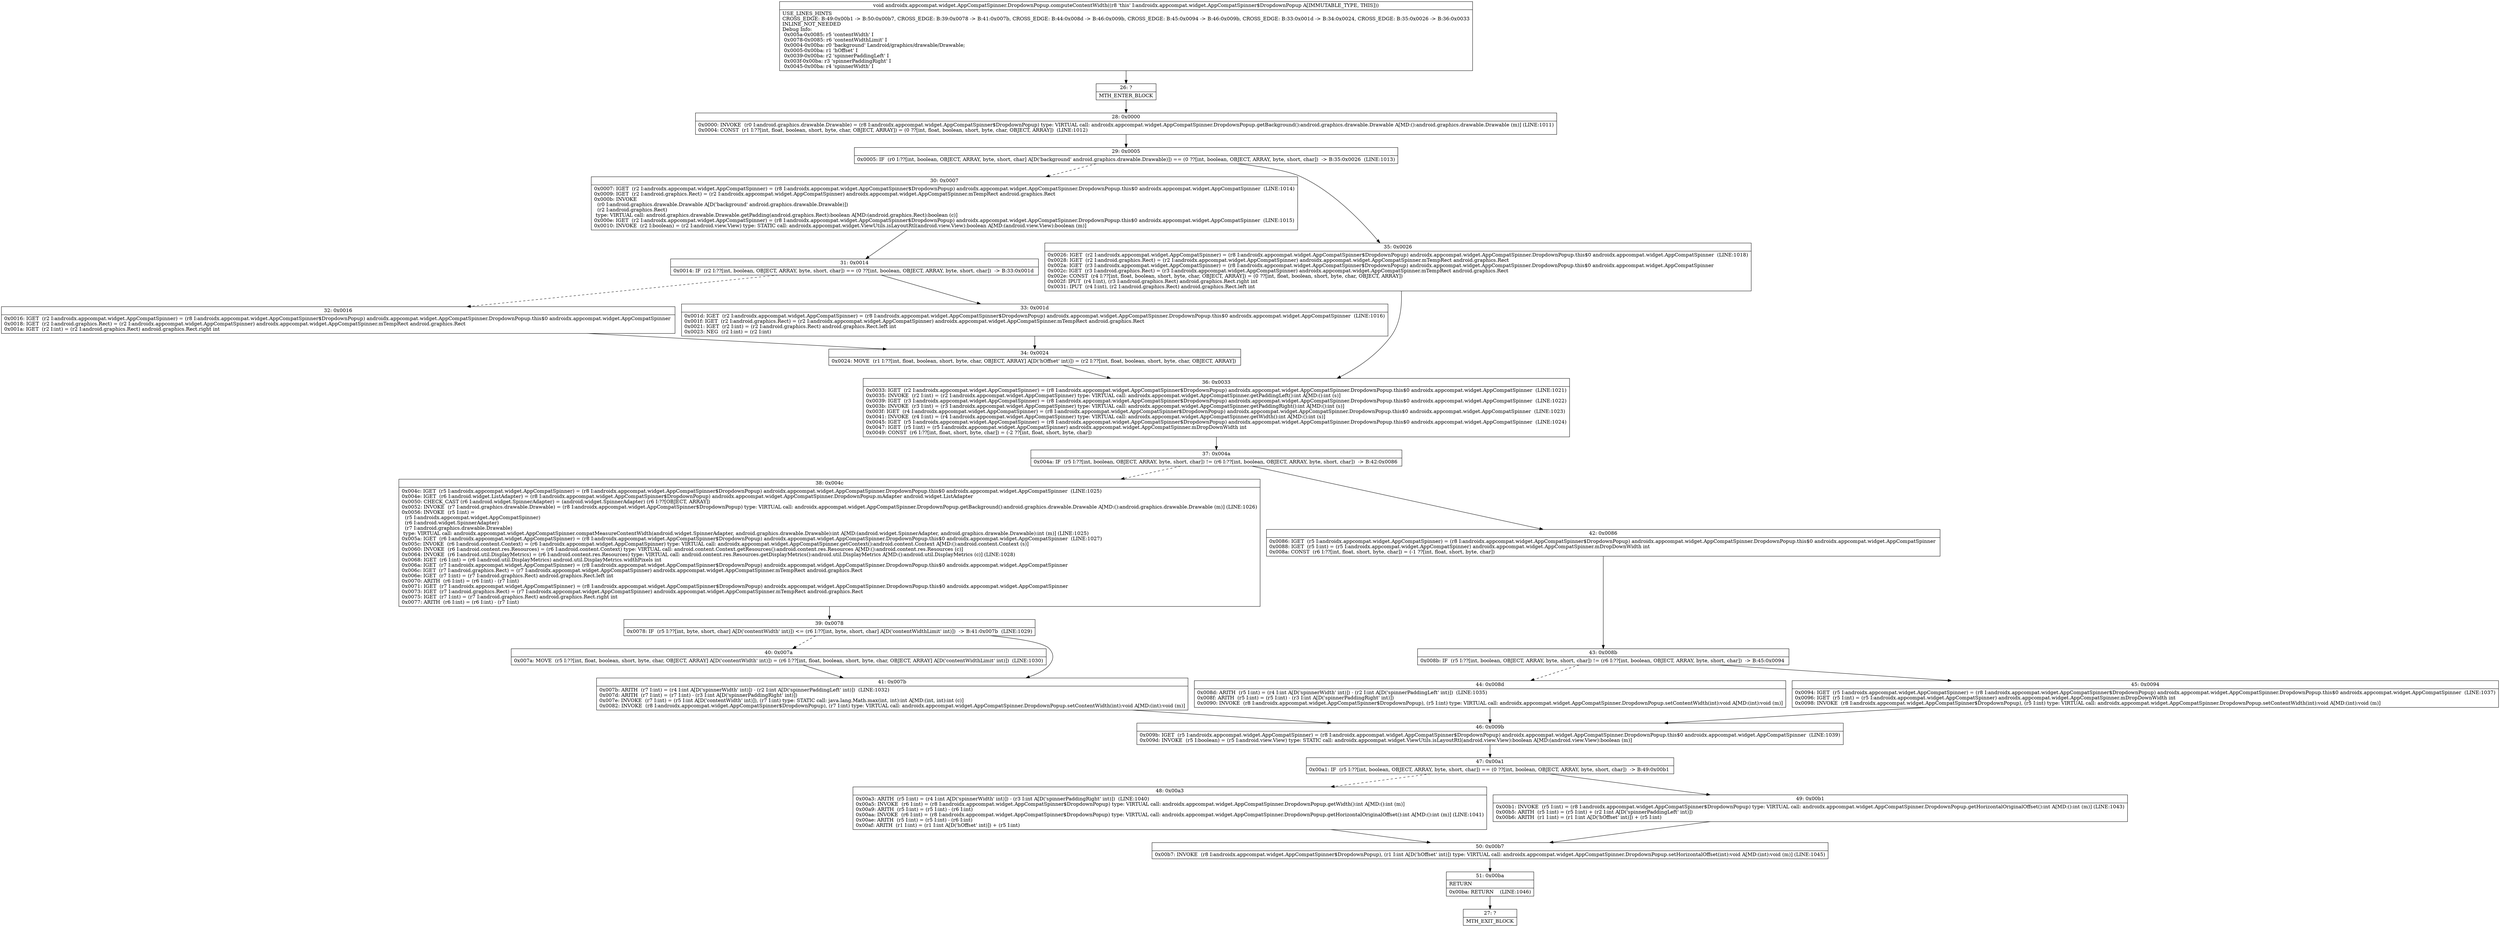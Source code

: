 digraph "CFG forandroidx.appcompat.widget.AppCompatSpinner.DropdownPopup.computeContentWidth()V" {
Node_26 [shape=record,label="{26\:\ ?|MTH_ENTER_BLOCK\l}"];
Node_28 [shape=record,label="{28\:\ 0x0000|0x0000: INVOKE  (r0 I:android.graphics.drawable.Drawable) = (r8 I:androidx.appcompat.widget.AppCompatSpinner$DropdownPopup) type: VIRTUAL call: androidx.appcompat.widget.AppCompatSpinner.DropdownPopup.getBackground():android.graphics.drawable.Drawable A[MD:():android.graphics.drawable.Drawable (m)] (LINE:1011)\l0x0004: CONST  (r1 I:??[int, float, boolean, short, byte, char, OBJECT, ARRAY]) = (0 ??[int, float, boolean, short, byte, char, OBJECT, ARRAY])  (LINE:1012)\l}"];
Node_29 [shape=record,label="{29\:\ 0x0005|0x0005: IF  (r0 I:??[int, boolean, OBJECT, ARRAY, byte, short, char] A[D('background' android.graphics.drawable.Drawable)]) == (0 ??[int, boolean, OBJECT, ARRAY, byte, short, char])  \-\> B:35:0x0026  (LINE:1013)\l}"];
Node_30 [shape=record,label="{30\:\ 0x0007|0x0007: IGET  (r2 I:androidx.appcompat.widget.AppCompatSpinner) = (r8 I:androidx.appcompat.widget.AppCompatSpinner$DropdownPopup) androidx.appcompat.widget.AppCompatSpinner.DropdownPopup.this$0 androidx.appcompat.widget.AppCompatSpinner  (LINE:1014)\l0x0009: IGET  (r2 I:android.graphics.Rect) = (r2 I:androidx.appcompat.widget.AppCompatSpinner) androidx.appcompat.widget.AppCompatSpinner.mTempRect android.graphics.Rect \l0x000b: INVOKE  \l  (r0 I:android.graphics.drawable.Drawable A[D('background' android.graphics.drawable.Drawable)])\l  (r2 I:android.graphics.Rect)\l type: VIRTUAL call: android.graphics.drawable.Drawable.getPadding(android.graphics.Rect):boolean A[MD:(android.graphics.Rect):boolean (c)]\l0x000e: IGET  (r2 I:androidx.appcompat.widget.AppCompatSpinner) = (r8 I:androidx.appcompat.widget.AppCompatSpinner$DropdownPopup) androidx.appcompat.widget.AppCompatSpinner.DropdownPopup.this$0 androidx.appcompat.widget.AppCompatSpinner  (LINE:1015)\l0x0010: INVOKE  (r2 I:boolean) = (r2 I:android.view.View) type: STATIC call: androidx.appcompat.widget.ViewUtils.isLayoutRtl(android.view.View):boolean A[MD:(android.view.View):boolean (m)]\l}"];
Node_31 [shape=record,label="{31\:\ 0x0014|0x0014: IF  (r2 I:??[int, boolean, OBJECT, ARRAY, byte, short, char]) == (0 ??[int, boolean, OBJECT, ARRAY, byte, short, char])  \-\> B:33:0x001d \l}"];
Node_32 [shape=record,label="{32\:\ 0x0016|0x0016: IGET  (r2 I:androidx.appcompat.widget.AppCompatSpinner) = (r8 I:androidx.appcompat.widget.AppCompatSpinner$DropdownPopup) androidx.appcompat.widget.AppCompatSpinner.DropdownPopup.this$0 androidx.appcompat.widget.AppCompatSpinner \l0x0018: IGET  (r2 I:android.graphics.Rect) = (r2 I:androidx.appcompat.widget.AppCompatSpinner) androidx.appcompat.widget.AppCompatSpinner.mTempRect android.graphics.Rect \l0x001a: IGET  (r2 I:int) = (r2 I:android.graphics.Rect) android.graphics.Rect.right int \l}"];
Node_34 [shape=record,label="{34\:\ 0x0024|0x0024: MOVE  (r1 I:??[int, float, boolean, short, byte, char, OBJECT, ARRAY] A[D('hOffset' int)]) = (r2 I:??[int, float, boolean, short, byte, char, OBJECT, ARRAY]) \l}"];
Node_36 [shape=record,label="{36\:\ 0x0033|0x0033: IGET  (r2 I:androidx.appcompat.widget.AppCompatSpinner) = (r8 I:androidx.appcompat.widget.AppCompatSpinner$DropdownPopup) androidx.appcompat.widget.AppCompatSpinner.DropdownPopup.this$0 androidx.appcompat.widget.AppCompatSpinner  (LINE:1021)\l0x0035: INVOKE  (r2 I:int) = (r2 I:androidx.appcompat.widget.AppCompatSpinner) type: VIRTUAL call: androidx.appcompat.widget.AppCompatSpinner.getPaddingLeft():int A[MD:():int (s)]\l0x0039: IGET  (r3 I:androidx.appcompat.widget.AppCompatSpinner) = (r8 I:androidx.appcompat.widget.AppCompatSpinner$DropdownPopup) androidx.appcompat.widget.AppCompatSpinner.DropdownPopup.this$0 androidx.appcompat.widget.AppCompatSpinner  (LINE:1022)\l0x003b: INVOKE  (r3 I:int) = (r3 I:androidx.appcompat.widget.AppCompatSpinner) type: VIRTUAL call: androidx.appcompat.widget.AppCompatSpinner.getPaddingRight():int A[MD:():int (s)]\l0x003f: IGET  (r4 I:androidx.appcompat.widget.AppCompatSpinner) = (r8 I:androidx.appcompat.widget.AppCompatSpinner$DropdownPopup) androidx.appcompat.widget.AppCompatSpinner.DropdownPopup.this$0 androidx.appcompat.widget.AppCompatSpinner  (LINE:1023)\l0x0041: INVOKE  (r4 I:int) = (r4 I:androidx.appcompat.widget.AppCompatSpinner) type: VIRTUAL call: androidx.appcompat.widget.AppCompatSpinner.getWidth():int A[MD:():int (s)]\l0x0045: IGET  (r5 I:androidx.appcompat.widget.AppCompatSpinner) = (r8 I:androidx.appcompat.widget.AppCompatSpinner$DropdownPopup) androidx.appcompat.widget.AppCompatSpinner.DropdownPopup.this$0 androidx.appcompat.widget.AppCompatSpinner  (LINE:1024)\l0x0047: IGET  (r5 I:int) = (r5 I:androidx.appcompat.widget.AppCompatSpinner) androidx.appcompat.widget.AppCompatSpinner.mDropDownWidth int \l0x0049: CONST  (r6 I:??[int, float, short, byte, char]) = (\-2 ??[int, float, short, byte, char]) \l}"];
Node_37 [shape=record,label="{37\:\ 0x004a|0x004a: IF  (r5 I:??[int, boolean, OBJECT, ARRAY, byte, short, char]) != (r6 I:??[int, boolean, OBJECT, ARRAY, byte, short, char])  \-\> B:42:0x0086 \l}"];
Node_38 [shape=record,label="{38\:\ 0x004c|0x004c: IGET  (r5 I:androidx.appcompat.widget.AppCompatSpinner) = (r8 I:androidx.appcompat.widget.AppCompatSpinner$DropdownPopup) androidx.appcompat.widget.AppCompatSpinner.DropdownPopup.this$0 androidx.appcompat.widget.AppCompatSpinner  (LINE:1025)\l0x004e: IGET  (r6 I:android.widget.ListAdapter) = (r8 I:androidx.appcompat.widget.AppCompatSpinner$DropdownPopup) androidx.appcompat.widget.AppCompatSpinner.DropdownPopup.mAdapter android.widget.ListAdapter \l0x0050: CHECK_CAST (r6 I:android.widget.SpinnerAdapter) = (android.widget.SpinnerAdapter) (r6 I:??[OBJECT, ARRAY]) \l0x0052: INVOKE  (r7 I:android.graphics.drawable.Drawable) = (r8 I:androidx.appcompat.widget.AppCompatSpinner$DropdownPopup) type: VIRTUAL call: androidx.appcompat.widget.AppCompatSpinner.DropdownPopup.getBackground():android.graphics.drawable.Drawable A[MD:():android.graphics.drawable.Drawable (m)] (LINE:1026)\l0x0056: INVOKE  (r5 I:int) = \l  (r5 I:androidx.appcompat.widget.AppCompatSpinner)\l  (r6 I:android.widget.SpinnerAdapter)\l  (r7 I:android.graphics.drawable.Drawable)\l type: VIRTUAL call: androidx.appcompat.widget.AppCompatSpinner.compatMeasureContentWidth(android.widget.SpinnerAdapter, android.graphics.drawable.Drawable):int A[MD:(android.widget.SpinnerAdapter, android.graphics.drawable.Drawable):int (m)] (LINE:1025)\l0x005a: IGET  (r6 I:androidx.appcompat.widget.AppCompatSpinner) = (r8 I:androidx.appcompat.widget.AppCompatSpinner$DropdownPopup) androidx.appcompat.widget.AppCompatSpinner.DropdownPopup.this$0 androidx.appcompat.widget.AppCompatSpinner  (LINE:1027)\l0x005c: INVOKE  (r6 I:android.content.Context) = (r6 I:androidx.appcompat.widget.AppCompatSpinner) type: VIRTUAL call: androidx.appcompat.widget.AppCompatSpinner.getContext():android.content.Context A[MD:():android.content.Context (s)]\l0x0060: INVOKE  (r6 I:android.content.res.Resources) = (r6 I:android.content.Context) type: VIRTUAL call: android.content.Context.getResources():android.content.res.Resources A[MD:():android.content.res.Resources (c)]\l0x0064: INVOKE  (r6 I:android.util.DisplayMetrics) = (r6 I:android.content.res.Resources) type: VIRTUAL call: android.content.res.Resources.getDisplayMetrics():android.util.DisplayMetrics A[MD:():android.util.DisplayMetrics (c)] (LINE:1028)\l0x0068: IGET  (r6 I:int) = (r6 I:android.util.DisplayMetrics) android.util.DisplayMetrics.widthPixels int \l0x006a: IGET  (r7 I:androidx.appcompat.widget.AppCompatSpinner) = (r8 I:androidx.appcompat.widget.AppCompatSpinner$DropdownPopup) androidx.appcompat.widget.AppCompatSpinner.DropdownPopup.this$0 androidx.appcompat.widget.AppCompatSpinner \l0x006c: IGET  (r7 I:android.graphics.Rect) = (r7 I:androidx.appcompat.widget.AppCompatSpinner) androidx.appcompat.widget.AppCompatSpinner.mTempRect android.graphics.Rect \l0x006e: IGET  (r7 I:int) = (r7 I:android.graphics.Rect) android.graphics.Rect.left int \l0x0070: ARITH  (r6 I:int) = (r6 I:int) \- (r7 I:int) \l0x0071: IGET  (r7 I:androidx.appcompat.widget.AppCompatSpinner) = (r8 I:androidx.appcompat.widget.AppCompatSpinner$DropdownPopup) androidx.appcompat.widget.AppCompatSpinner.DropdownPopup.this$0 androidx.appcompat.widget.AppCompatSpinner \l0x0073: IGET  (r7 I:android.graphics.Rect) = (r7 I:androidx.appcompat.widget.AppCompatSpinner) androidx.appcompat.widget.AppCompatSpinner.mTempRect android.graphics.Rect \l0x0075: IGET  (r7 I:int) = (r7 I:android.graphics.Rect) android.graphics.Rect.right int \l0x0077: ARITH  (r6 I:int) = (r6 I:int) \- (r7 I:int) \l}"];
Node_39 [shape=record,label="{39\:\ 0x0078|0x0078: IF  (r5 I:??[int, byte, short, char] A[D('contentWidth' int)]) \<= (r6 I:??[int, byte, short, char] A[D('contentWidthLimit' int)])  \-\> B:41:0x007b  (LINE:1029)\l}"];
Node_40 [shape=record,label="{40\:\ 0x007a|0x007a: MOVE  (r5 I:??[int, float, boolean, short, byte, char, OBJECT, ARRAY] A[D('contentWidth' int)]) = (r6 I:??[int, float, boolean, short, byte, char, OBJECT, ARRAY] A[D('contentWidthLimit' int)])  (LINE:1030)\l}"];
Node_41 [shape=record,label="{41\:\ 0x007b|0x007b: ARITH  (r7 I:int) = (r4 I:int A[D('spinnerWidth' int)]) \- (r2 I:int A[D('spinnerPaddingLeft' int)])  (LINE:1032)\l0x007d: ARITH  (r7 I:int) = (r7 I:int) \- (r3 I:int A[D('spinnerPaddingRight' int)]) \l0x007e: INVOKE  (r7 I:int) = (r5 I:int A[D('contentWidth' int)]), (r7 I:int) type: STATIC call: java.lang.Math.max(int, int):int A[MD:(int, int):int (c)]\l0x0082: INVOKE  (r8 I:androidx.appcompat.widget.AppCompatSpinner$DropdownPopup), (r7 I:int) type: VIRTUAL call: androidx.appcompat.widget.AppCompatSpinner.DropdownPopup.setContentWidth(int):void A[MD:(int):void (m)]\l}"];
Node_46 [shape=record,label="{46\:\ 0x009b|0x009b: IGET  (r5 I:androidx.appcompat.widget.AppCompatSpinner) = (r8 I:androidx.appcompat.widget.AppCompatSpinner$DropdownPopup) androidx.appcompat.widget.AppCompatSpinner.DropdownPopup.this$0 androidx.appcompat.widget.AppCompatSpinner  (LINE:1039)\l0x009d: INVOKE  (r5 I:boolean) = (r5 I:android.view.View) type: STATIC call: androidx.appcompat.widget.ViewUtils.isLayoutRtl(android.view.View):boolean A[MD:(android.view.View):boolean (m)]\l}"];
Node_47 [shape=record,label="{47\:\ 0x00a1|0x00a1: IF  (r5 I:??[int, boolean, OBJECT, ARRAY, byte, short, char]) == (0 ??[int, boolean, OBJECT, ARRAY, byte, short, char])  \-\> B:49:0x00b1 \l}"];
Node_48 [shape=record,label="{48\:\ 0x00a3|0x00a3: ARITH  (r5 I:int) = (r4 I:int A[D('spinnerWidth' int)]) \- (r3 I:int A[D('spinnerPaddingRight' int)])  (LINE:1040)\l0x00a5: INVOKE  (r6 I:int) = (r8 I:androidx.appcompat.widget.AppCompatSpinner$DropdownPopup) type: VIRTUAL call: androidx.appcompat.widget.AppCompatSpinner.DropdownPopup.getWidth():int A[MD:():int (m)]\l0x00a9: ARITH  (r5 I:int) = (r5 I:int) \- (r6 I:int) \l0x00aa: INVOKE  (r6 I:int) = (r8 I:androidx.appcompat.widget.AppCompatSpinner$DropdownPopup) type: VIRTUAL call: androidx.appcompat.widget.AppCompatSpinner.DropdownPopup.getHorizontalOriginalOffset():int A[MD:():int (m)] (LINE:1041)\l0x00ae: ARITH  (r5 I:int) = (r5 I:int) \- (r6 I:int) \l0x00af: ARITH  (r1 I:int) = (r1 I:int A[D('hOffset' int)]) + (r5 I:int) \l}"];
Node_50 [shape=record,label="{50\:\ 0x00b7|0x00b7: INVOKE  (r8 I:androidx.appcompat.widget.AppCompatSpinner$DropdownPopup), (r1 I:int A[D('hOffset' int)]) type: VIRTUAL call: androidx.appcompat.widget.AppCompatSpinner.DropdownPopup.setHorizontalOffset(int):void A[MD:(int):void (m)] (LINE:1045)\l}"];
Node_51 [shape=record,label="{51\:\ 0x00ba|RETURN\l|0x00ba: RETURN    (LINE:1046)\l}"];
Node_27 [shape=record,label="{27\:\ ?|MTH_EXIT_BLOCK\l}"];
Node_49 [shape=record,label="{49\:\ 0x00b1|0x00b1: INVOKE  (r5 I:int) = (r8 I:androidx.appcompat.widget.AppCompatSpinner$DropdownPopup) type: VIRTUAL call: androidx.appcompat.widget.AppCompatSpinner.DropdownPopup.getHorizontalOriginalOffset():int A[MD:():int (m)] (LINE:1043)\l0x00b5: ARITH  (r5 I:int) = (r5 I:int) + (r2 I:int A[D('spinnerPaddingLeft' int)]) \l0x00b6: ARITH  (r1 I:int) = (r1 I:int A[D('hOffset' int)]) + (r5 I:int) \l}"];
Node_42 [shape=record,label="{42\:\ 0x0086|0x0086: IGET  (r5 I:androidx.appcompat.widget.AppCompatSpinner) = (r8 I:androidx.appcompat.widget.AppCompatSpinner$DropdownPopup) androidx.appcompat.widget.AppCompatSpinner.DropdownPopup.this$0 androidx.appcompat.widget.AppCompatSpinner \l0x0088: IGET  (r5 I:int) = (r5 I:androidx.appcompat.widget.AppCompatSpinner) androidx.appcompat.widget.AppCompatSpinner.mDropDownWidth int \l0x008a: CONST  (r6 I:??[int, float, short, byte, char]) = (\-1 ??[int, float, short, byte, char]) \l}"];
Node_43 [shape=record,label="{43\:\ 0x008b|0x008b: IF  (r5 I:??[int, boolean, OBJECT, ARRAY, byte, short, char]) != (r6 I:??[int, boolean, OBJECT, ARRAY, byte, short, char])  \-\> B:45:0x0094 \l}"];
Node_44 [shape=record,label="{44\:\ 0x008d|0x008d: ARITH  (r5 I:int) = (r4 I:int A[D('spinnerWidth' int)]) \- (r2 I:int A[D('spinnerPaddingLeft' int)])  (LINE:1035)\l0x008f: ARITH  (r5 I:int) = (r5 I:int) \- (r3 I:int A[D('spinnerPaddingRight' int)]) \l0x0090: INVOKE  (r8 I:androidx.appcompat.widget.AppCompatSpinner$DropdownPopup), (r5 I:int) type: VIRTUAL call: androidx.appcompat.widget.AppCompatSpinner.DropdownPopup.setContentWidth(int):void A[MD:(int):void (m)]\l}"];
Node_45 [shape=record,label="{45\:\ 0x0094|0x0094: IGET  (r5 I:androidx.appcompat.widget.AppCompatSpinner) = (r8 I:androidx.appcompat.widget.AppCompatSpinner$DropdownPopup) androidx.appcompat.widget.AppCompatSpinner.DropdownPopup.this$0 androidx.appcompat.widget.AppCompatSpinner  (LINE:1037)\l0x0096: IGET  (r5 I:int) = (r5 I:androidx.appcompat.widget.AppCompatSpinner) androidx.appcompat.widget.AppCompatSpinner.mDropDownWidth int \l0x0098: INVOKE  (r8 I:androidx.appcompat.widget.AppCompatSpinner$DropdownPopup), (r5 I:int) type: VIRTUAL call: androidx.appcompat.widget.AppCompatSpinner.DropdownPopup.setContentWidth(int):void A[MD:(int):void (m)]\l}"];
Node_33 [shape=record,label="{33\:\ 0x001d|0x001d: IGET  (r2 I:androidx.appcompat.widget.AppCompatSpinner) = (r8 I:androidx.appcompat.widget.AppCompatSpinner$DropdownPopup) androidx.appcompat.widget.AppCompatSpinner.DropdownPopup.this$0 androidx.appcompat.widget.AppCompatSpinner  (LINE:1016)\l0x001f: IGET  (r2 I:android.graphics.Rect) = (r2 I:androidx.appcompat.widget.AppCompatSpinner) androidx.appcompat.widget.AppCompatSpinner.mTempRect android.graphics.Rect \l0x0021: IGET  (r2 I:int) = (r2 I:android.graphics.Rect) android.graphics.Rect.left int \l0x0023: NEG  (r2 I:int) = (r2 I:int) \l}"];
Node_35 [shape=record,label="{35\:\ 0x0026|0x0026: IGET  (r2 I:androidx.appcompat.widget.AppCompatSpinner) = (r8 I:androidx.appcompat.widget.AppCompatSpinner$DropdownPopup) androidx.appcompat.widget.AppCompatSpinner.DropdownPopup.this$0 androidx.appcompat.widget.AppCompatSpinner  (LINE:1018)\l0x0028: IGET  (r2 I:android.graphics.Rect) = (r2 I:androidx.appcompat.widget.AppCompatSpinner) androidx.appcompat.widget.AppCompatSpinner.mTempRect android.graphics.Rect \l0x002a: IGET  (r3 I:androidx.appcompat.widget.AppCompatSpinner) = (r8 I:androidx.appcompat.widget.AppCompatSpinner$DropdownPopup) androidx.appcompat.widget.AppCompatSpinner.DropdownPopup.this$0 androidx.appcompat.widget.AppCompatSpinner \l0x002c: IGET  (r3 I:android.graphics.Rect) = (r3 I:androidx.appcompat.widget.AppCompatSpinner) androidx.appcompat.widget.AppCompatSpinner.mTempRect android.graphics.Rect \l0x002e: CONST  (r4 I:??[int, float, boolean, short, byte, char, OBJECT, ARRAY]) = (0 ??[int, float, boolean, short, byte, char, OBJECT, ARRAY]) \l0x002f: IPUT  (r4 I:int), (r3 I:android.graphics.Rect) android.graphics.Rect.right int \l0x0031: IPUT  (r4 I:int), (r2 I:android.graphics.Rect) android.graphics.Rect.left int \l}"];
MethodNode[shape=record,label="{void androidx.appcompat.widget.AppCompatSpinner.DropdownPopup.computeContentWidth((r8 'this' I:androidx.appcompat.widget.AppCompatSpinner$DropdownPopup A[IMMUTABLE_TYPE, THIS]))  | USE_LINES_HINTS\lCROSS_EDGE: B:49:0x00b1 \-\> B:50:0x00b7, CROSS_EDGE: B:39:0x0078 \-\> B:41:0x007b, CROSS_EDGE: B:44:0x008d \-\> B:46:0x009b, CROSS_EDGE: B:45:0x0094 \-\> B:46:0x009b, CROSS_EDGE: B:33:0x001d \-\> B:34:0x0024, CROSS_EDGE: B:35:0x0026 \-\> B:36:0x0033\lINLINE_NOT_NEEDED\lDebug Info:\l  0x005a\-0x0085: r5 'contentWidth' I\l  0x0078\-0x0085: r6 'contentWidthLimit' I\l  0x0004\-0x00ba: r0 'background' Landroid\/graphics\/drawable\/Drawable;\l  0x0005\-0x00ba: r1 'hOffset' I\l  0x0039\-0x00ba: r2 'spinnerPaddingLeft' I\l  0x003f\-0x00ba: r3 'spinnerPaddingRight' I\l  0x0045\-0x00ba: r4 'spinnerWidth' I\l}"];
MethodNode -> Node_26;Node_26 -> Node_28;
Node_28 -> Node_29;
Node_29 -> Node_30[style=dashed];
Node_29 -> Node_35;
Node_30 -> Node_31;
Node_31 -> Node_32[style=dashed];
Node_31 -> Node_33;
Node_32 -> Node_34;
Node_34 -> Node_36;
Node_36 -> Node_37;
Node_37 -> Node_38[style=dashed];
Node_37 -> Node_42;
Node_38 -> Node_39;
Node_39 -> Node_40[style=dashed];
Node_39 -> Node_41;
Node_40 -> Node_41;
Node_41 -> Node_46;
Node_46 -> Node_47;
Node_47 -> Node_48[style=dashed];
Node_47 -> Node_49;
Node_48 -> Node_50;
Node_50 -> Node_51;
Node_51 -> Node_27;
Node_49 -> Node_50;
Node_42 -> Node_43;
Node_43 -> Node_44[style=dashed];
Node_43 -> Node_45;
Node_44 -> Node_46;
Node_45 -> Node_46;
Node_33 -> Node_34;
Node_35 -> Node_36;
}

